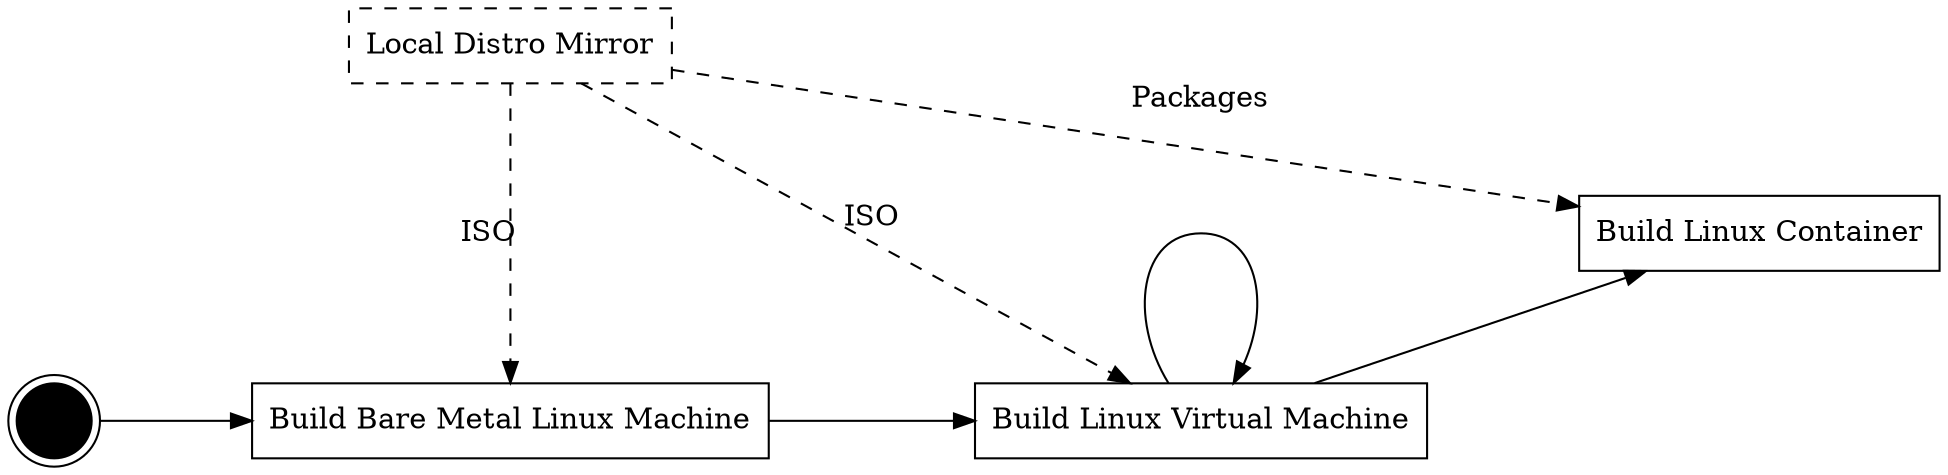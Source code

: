digraph {
	rankdir=LR;
	node [shape=box];
	nodesep=1;
	ranksep=1;

	start [shape=doublecircle label="" style=filled fillcolor=black];
	{
		rank=same;
		step0 [label="Build Bare Metal Linux Machine"];
		mirror [label="Local Distro Mirror" style="dashed"];
	}
	step1 [label="Build Linux Virtual Machine"];
	step2 [label="Build Linux Container"];

	mirror -> step0 [style="dashed" label="ISO"];
	mirror -> step1 [style="dashed" label="ISO"];
	mirror -> step2 [style="dashed" label="Packages"];

	start -> step0;
	step0 -> step1;
	step1 -> step1;
	step1 -> step2;
}
